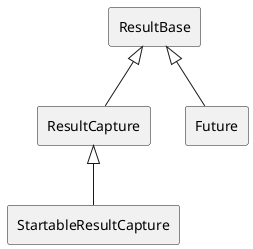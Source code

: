 @startuml

rectangle ResultBase
rectangle ResultCapture
rectangle StartableResultCapture
rectangle Future

ResultBase <|-- ResultCapture
ResultBase <|-- Future
ResultCapture <|-- StartableResultCapture

@enduml